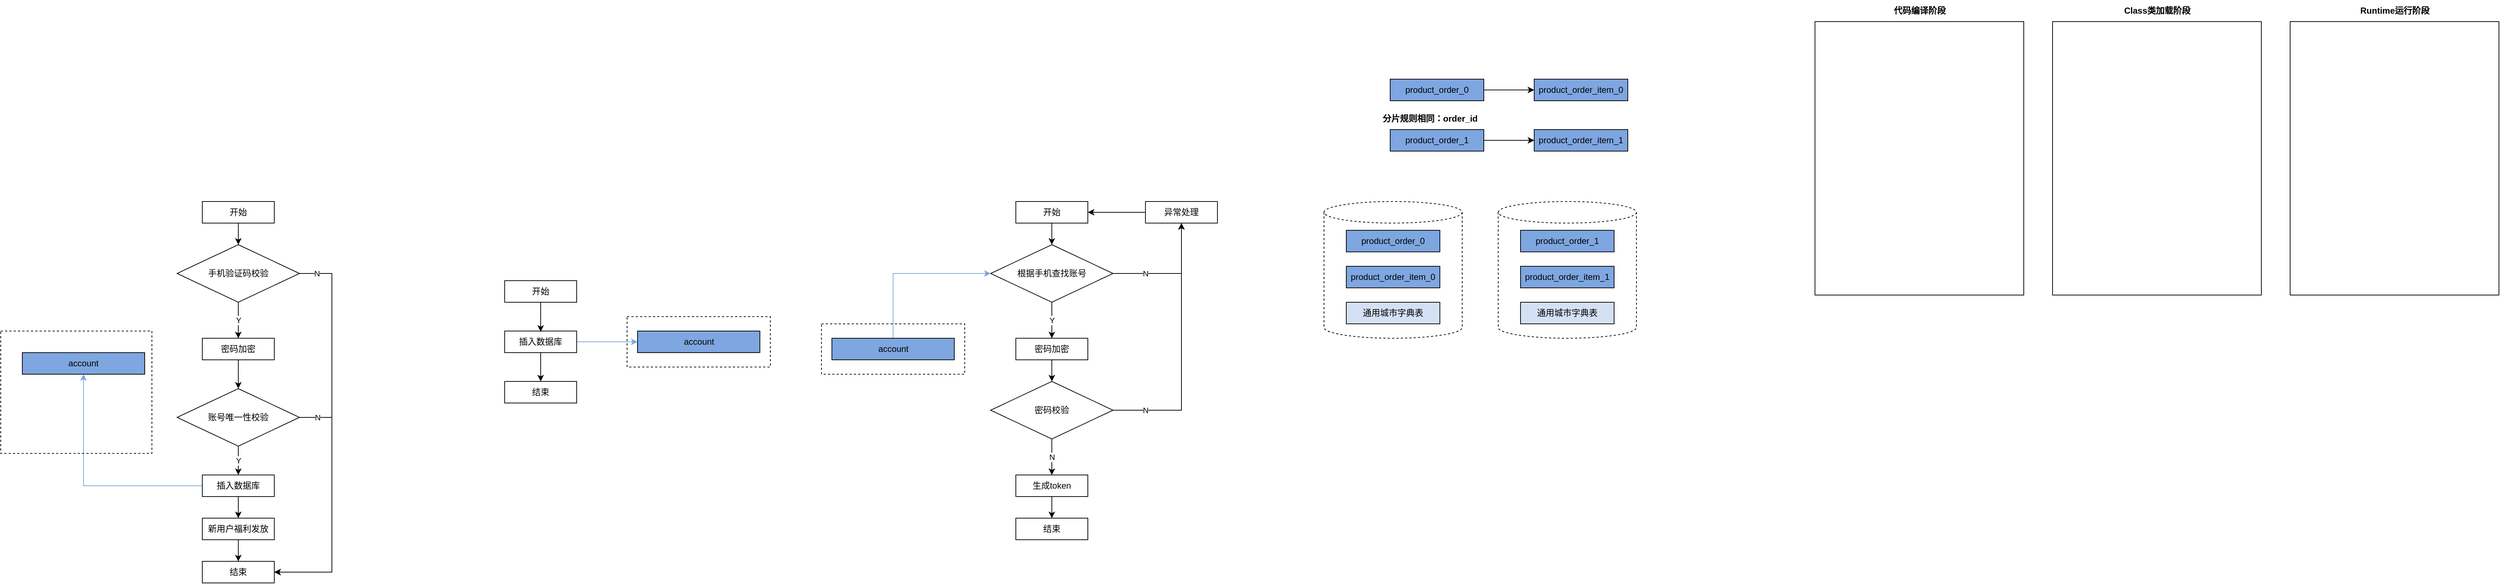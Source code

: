 <mxfile version="24.7.17">
  <diagram name="第 1 页" id="vO-5KL60WhVZvW-t5biG">
    <mxGraphModel dx="913" dy="1623" grid="1" gridSize="10" guides="1" tooltips="1" connect="1" arrows="1" fold="1" page="1" pageScale="1" pageWidth="827" pageHeight="1169" math="0" shadow="0">
      <root>
        <mxCell id="0" />
        <mxCell id="1" parent="0" />
        <mxCell id="7dtAC1SlJE9wVKhIc8UQ-5" value="" style="edgeStyle=orthogonalEdgeStyle;rounded=0;orthogonalLoop=1;jettySize=auto;html=1;" parent="1" source="7dtAC1SlJE9wVKhIc8UQ-1" target="7dtAC1SlJE9wVKhIc8UQ-4" edge="1">
          <mxGeometry relative="1" as="geometry" />
        </mxCell>
        <mxCell id="7dtAC1SlJE9wVKhIc8UQ-1" value="开始" style="rounded=0;whiteSpace=wrap;html=1;fillColor=none;" parent="1" vertex="1">
          <mxGeometry x="310" y="160" width="100" height="30" as="geometry" />
        </mxCell>
        <mxCell id="7dtAC1SlJE9wVKhIc8UQ-7" value="Y" style="edgeStyle=orthogonalEdgeStyle;rounded=0;orthogonalLoop=1;jettySize=auto;html=1;" parent="1" source="7dtAC1SlJE9wVKhIc8UQ-4" target="7dtAC1SlJE9wVKhIc8UQ-6" edge="1">
          <mxGeometry relative="1" as="geometry" />
        </mxCell>
        <mxCell id="7dtAC1SlJE9wVKhIc8UQ-18" value="N" style="edgeStyle=orthogonalEdgeStyle;rounded=0;orthogonalLoop=1;jettySize=auto;html=1;entryX=1;entryY=0.5;entryDx=0;entryDy=0;" parent="1" source="7dtAC1SlJE9wVKhIc8UQ-4" target="7dtAC1SlJE9wVKhIc8UQ-16" edge="1">
          <mxGeometry x="-0.911" relative="1" as="geometry">
            <Array as="points">
              <mxPoint x="490" y="260" />
              <mxPoint x="490" y="675" />
            </Array>
            <mxPoint as="offset" />
          </mxGeometry>
        </mxCell>
        <mxCell id="7dtAC1SlJE9wVKhIc8UQ-4" value="手机验证码校验" style="rhombus;whiteSpace=wrap;html=1;fillColor=none;" parent="1" vertex="1">
          <mxGeometry x="275" y="220" width="170" height="80" as="geometry" />
        </mxCell>
        <mxCell id="7dtAC1SlJE9wVKhIc8UQ-9" value="" style="edgeStyle=orthogonalEdgeStyle;rounded=0;orthogonalLoop=1;jettySize=auto;html=1;" parent="1" source="7dtAC1SlJE9wVKhIc8UQ-6" target="7dtAC1SlJE9wVKhIc8UQ-8" edge="1">
          <mxGeometry relative="1" as="geometry" />
        </mxCell>
        <mxCell id="7dtAC1SlJE9wVKhIc8UQ-6" value="密码加密" style="rounded=0;whiteSpace=wrap;html=1;fillColor=none;" parent="1" vertex="1">
          <mxGeometry x="310" y="350" width="100" height="30" as="geometry" />
        </mxCell>
        <mxCell id="7dtAC1SlJE9wVKhIc8UQ-11" value="Y" style="edgeStyle=orthogonalEdgeStyle;rounded=0;orthogonalLoop=1;jettySize=auto;html=1;" parent="1" source="7dtAC1SlJE9wVKhIc8UQ-8" target="7dtAC1SlJE9wVKhIc8UQ-10" edge="1">
          <mxGeometry relative="1" as="geometry" />
        </mxCell>
        <mxCell id="7dtAC1SlJE9wVKhIc8UQ-19" value="N" style="edgeStyle=orthogonalEdgeStyle;rounded=0;orthogonalLoop=1;jettySize=auto;html=1;entryX=1;entryY=0.5;entryDx=0;entryDy=0;" parent="1" source="7dtAC1SlJE9wVKhIc8UQ-8" target="7dtAC1SlJE9wVKhIc8UQ-16" edge="1">
          <mxGeometry x="-0.853" relative="1" as="geometry">
            <Array as="points">
              <mxPoint x="490" y="460" />
              <mxPoint x="490" y="675" />
            </Array>
            <mxPoint as="offset" />
          </mxGeometry>
        </mxCell>
        <mxCell id="7dtAC1SlJE9wVKhIc8UQ-8" value="账号唯一性校验" style="rhombus;whiteSpace=wrap;html=1;fillColor=none;" parent="1" vertex="1">
          <mxGeometry x="275" y="420" width="170" height="80" as="geometry" />
        </mxCell>
        <mxCell id="7dtAC1SlJE9wVKhIc8UQ-15" value="" style="edgeStyle=orthogonalEdgeStyle;rounded=0;orthogonalLoop=1;jettySize=auto;html=1;" parent="1" source="7dtAC1SlJE9wVKhIc8UQ-10" target="7dtAC1SlJE9wVKhIc8UQ-14" edge="1">
          <mxGeometry relative="1" as="geometry" />
        </mxCell>
        <mxCell id="7dtAC1SlJE9wVKhIc8UQ-20" style="edgeStyle=orthogonalEdgeStyle;rounded=0;orthogonalLoop=1;jettySize=auto;html=1;strokeColor=#7EA6E0;" parent="1" source="7dtAC1SlJE9wVKhIc8UQ-10" target="7dtAC1SlJE9wVKhIc8UQ-13" edge="1">
          <mxGeometry relative="1" as="geometry" />
        </mxCell>
        <mxCell id="7dtAC1SlJE9wVKhIc8UQ-10" value="插入数据库" style="rounded=0;whiteSpace=wrap;html=1;fillColor=none;" parent="1" vertex="1">
          <mxGeometry x="310" y="540" width="100" height="30" as="geometry" />
        </mxCell>
        <mxCell id="7dtAC1SlJE9wVKhIc8UQ-12" value="" style="rounded=0;whiteSpace=wrap;html=1;fillColor=none;dashed=1;" parent="1" vertex="1">
          <mxGeometry x="30" y="340" width="210" height="170" as="geometry" />
        </mxCell>
        <mxCell id="7dtAC1SlJE9wVKhIc8UQ-13" value="account" style="rounded=0;whiteSpace=wrap;html=1;fillColor=#7EA6E0;" parent="1" vertex="1">
          <mxGeometry x="60" y="370" width="170" height="30" as="geometry" />
        </mxCell>
        <mxCell id="7dtAC1SlJE9wVKhIc8UQ-17" value="" style="edgeStyle=orthogonalEdgeStyle;rounded=0;orthogonalLoop=1;jettySize=auto;html=1;" parent="1" source="7dtAC1SlJE9wVKhIc8UQ-14" target="7dtAC1SlJE9wVKhIc8UQ-16" edge="1">
          <mxGeometry relative="1" as="geometry" />
        </mxCell>
        <mxCell id="7dtAC1SlJE9wVKhIc8UQ-14" value="新用户福利发放" style="rounded=0;whiteSpace=wrap;html=1;fillColor=none;" parent="1" vertex="1">
          <mxGeometry x="310" y="600" width="100" height="30" as="geometry" />
        </mxCell>
        <mxCell id="7dtAC1SlJE9wVKhIc8UQ-16" value="结束" style="rounded=0;whiteSpace=wrap;html=1;fillColor=none;" parent="1" vertex="1">
          <mxGeometry x="310" y="660" width="100" height="30" as="geometry" />
        </mxCell>
        <mxCell id="7dtAC1SlJE9wVKhIc8UQ-31" value="" style="edgeStyle=orthogonalEdgeStyle;rounded=0;orthogonalLoop=1;jettySize=auto;html=1;" parent="1" source="7dtAC1SlJE9wVKhIc8UQ-28" edge="1">
          <mxGeometry relative="1" as="geometry">
            <mxPoint x="780.0" y="341" as="targetPoint" />
          </mxGeometry>
        </mxCell>
        <mxCell id="7dtAC1SlJE9wVKhIc8UQ-28" value="开始" style="rounded=0;whiteSpace=wrap;html=1;fillColor=none;" parent="1" vertex="1">
          <mxGeometry x="730" y="270" width="100" height="30" as="geometry" />
        </mxCell>
        <mxCell id="7dtAC1SlJE9wVKhIc8UQ-36" style="edgeStyle=orthogonalEdgeStyle;rounded=0;orthogonalLoop=1;jettySize=auto;html=1;entryX=0;entryY=0.5;entryDx=0;entryDy=0;strokeColor=#7EA6E0;" parent="1" source="7dtAC1SlJE9wVKhIc8UQ-33" target="7dtAC1SlJE9wVKhIc8UQ-25" edge="1">
          <mxGeometry relative="1" as="geometry" />
        </mxCell>
        <mxCell id="7dtAC1SlJE9wVKhIc8UQ-43" value="" style="edgeStyle=orthogonalEdgeStyle;rounded=0;orthogonalLoop=1;jettySize=auto;html=1;" parent="1" source="7dtAC1SlJE9wVKhIc8UQ-33" target="7dtAC1SlJE9wVKhIc8UQ-40" edge="1">
          <mxGeometry relative="1" as="geometry" />
        </mxCell>
        <mxCell id="7dtAC1SlJE9wVKhIc8UQ-33" value="插入数据库" style="rounded=0;whiteSpace=wrap;html=1;fillColor=none;" parent="1" vertex="1">
          <mxGeometry x="730" y="340" width="100" height="30" as="geometry" />
        </mxCell>
        <mxCell id="7dtAC1SlJE9wVKhIc8UQ-40" value="结束" style="rounded=0;whiteSpace=wrap;html=1;fillColor=none;" parent="1" vertex="1">
          <mxGeometry x="730" y="410" width="100" height="30" as="geometry" />
        </mxCell>
        <mxCell id="7dtAC1SlJE9wVKhIc8UQ-24" value="" style="rounded=0;whiteSpace=wrap;html=1;fillColor=none;dashed=1;" parent="1" vertex="1">
          <mxGeometry x="900" y="320" width="199" height="70" as="geometry" />
        </mxCell>
        <mxCell id="7dtAC1SlJE9wVKhIc8UQ-25" value="account" style="rounded=0;whiteSpace=wrap;html=1;fillColor=#7EA6E0;" parent="1" vertex="1">
          <mxGeometry x="914.5" y="340" width="170" height="30" as="geometry" />
        </mxCell>
        <mxCell id="vSEwYygJi2QSESKw-jdO-1" value="" style="edgeStyle=orthogonalEdgeStyle;rounded=0;orthogonalLoop=1;jettySize=auto;html=1;" parent="1" source="vSEwYygJi2QSESKw-jdO-2" target="vSEwYygJi2QSESKw-jdO-5" edge="1">
          <mxGeometry relative="1" as="geometry" />
        </mxCell>
        <mxCell id="vSEwYygJi2QSESKw-jdO-2" value="开始" style="rounded=0;whiteSpace=wrap;html=1;fillColor=none;" parent="1" vertex="1">
          <mxGeometry x="1440" y="160" width="100" height="30" as="geometry" />
        </mxCell>
        <mxCell id="vSEwYygJi2QSESKw-jdO-3" value="Y" style="edgeStyle=orthogonalEdgeStyle;rounded=0;orthogonalLoop=1;jettySize=auto;html=1;" parent="1" source="vSEwYygJi2QSESKw-jdO-5" target="vSEwYygJi2QSESKw-jdO-7" edge="1">
          <mxGeometry relative="1" as="geometry" />
        </mxCell>
        <mxCell id="vSEwYygJi2QSESKw-jdO-30" value="N" style="edgeStyle=orthogonalEdgeStyle;rounded=0;orthogonalLoop=1;jettySize=auto;html=1;entryX=0.5;entryY=1;entryDx=0;entryDy=0;" parent="1" source="vSEwYygJi2QSESKw-jdO-5" target="vSEwYygJi2QSESKw-jdO-29" edge="1">
          <mxGeometry x="-0.455" relative="1" as="geometry">
            <mxPoint as="offset" />
          </mxGeometry>
        </mxCell>
        <mxCell id="vSEwYygJi2QSESKw-jdO-5" value="根据手机查找账号" style="rhombus;whiteSpace=wrap;html=1;fillColor=none;" parent="1" vertex="1">
          <mxGeometry x="1405" y="220" width="170" height="80" as="geometry" />
        </mxCell>
        <mxCell id="vSEwYygJi2QSESKw-jdO-25" value="" style="edgeStyle=orthogonalEdgeStyle;rounded=0;orthogonalLoop=1;jettySize=auto;html=1;" parent="1" source="vSEwYygJi2QSESKw-jdO-7" target="vSEwYygJi2QSESKw-jdO-24" edge="1">
          <mxGeometry relative="1" as="geometry" />
        </mxCell>
        <mxCell id="vSEwYygJi2QSESKw-jdO-7" value="密码加密" style="rounded=0;whiteSpace=wrap;html=1;fillColor=none;" parent="1" vertex="1">
          <mxGeometry x="1440" y="350" width="100" height="30" as="geometry" />
        </mxCell>
        <mxCell id="vSEwYygJi2QSESKw-jdO-18" value="结束" style="rounded=0;whiteSpace=wrap;html=1;fillColor=none;" parent="1" vertex="1">
          <mxGeometry x="1440" y="600" width="100" height="30" as="geometry" />
        </mxCell>
        <mxCell id="vSEwYygJi2QSESKw-jdO-19" value="" style="rounded=0;whiteSpace=wrap;html=1;fillColor=none;dashed=1;" parent="1" vertex="1">
          <mxGeometry x="1170" y="330" width="199" height="70" as="geometry" />
        </mxCell>
        <mxCell id="vSEwYygJi2QSESKw-jdO-21" style="edgeStyle=orthogonalEdgeStyle;rounded=0;orthogonalLoop=1;jettySize=auto;html=1;entryX=0;entryY=0.5;entryDx=0;entryDy=0;strokeColor=#7EA6E0;" parent="1" source="vSEwYygJi2QSESKw-jdO-20" target="vSEwYygJi2QSESKw-jdO-5" edge="1">
          <mxGeometry relative="1" as="geometry">
            <Array as="points">
              <mxPoint x="1270" y="260" />
            </Array>
          </mxGeometry>
        </mxCell>
        <mxCell id="vSEwYygJi2QSESKw-jdO-20" value="account" style="rounded=0;whiteSpace=wrap;html=1;fillColor=#7EA6E0;" parent="1" vertex="1">
          <mxGeometry x="1184.5" y="350" width="170" height="30" as="geometry" />
        </mxCell>
        <mxCell id="vSEwYygJi2QSESKw-jdO-27" value="" style="edgeStyle=orthogonalEdgeStyle;rounded=0;orthogonalLoop=1;jettySize=auto;html=1;" parent="1" source="vSEwYygJi2QSESKw-jdO-23" target="vSEwYygJi2QSESKw-jdO-18" edge="1">
          <mxGeometry relative="1" as="geometry" />
        </mxCell>
        <mxCell id="vSEwYygJi2QSESKw-jdO-23" value="生成token" style="rounded=0;whiteSpace=wrap;html=1;fillColor=none;" parent="1" vertex="1">
          <mxGeometry x="1440" y="540" width="100" height="30" as="geometry" />
        </mxCell>
        <mxCell id="vSEwYygJi2QSESKw-jdO-26" value="N" style="edgeStyle=orthogonalEdgeStyle;rounded=0;orthogonalLoop=1;jettySize=auto;html=1;" parent="1" source="vSEwYygJi2QSESKw-jdO-24" target="vSEwYygJi2QSESKw-jdO-23" edge="1">
          <mxGeometry relative="1" as="geometry" />
        </mxCell>
        <mxCell id="vSEwYygJi2QSESKw-jdO-33" value="N" style="edgeStyle=orthogonalEdgeStyle;rounded=0;orthogonalLoop=1;jettySize=auto;html=1;entryX=0.5;entryY=1;entryDx=0;entryDy=0;" parent="1" source="vSEwYygJi2QSESKw-jdO-24" target="vSEwYygJi2QSESKw-jdO-29" edge="1">
          <mxGeometry x="-0.747" relative="1" as="geometry">
            <mxPoint as="offset" />
          </mxGeometry>
        </mxCell>
        <mxCell id="vSEwYygJi2QSESKw-jdO-24" value="密码校验" style="rhombus;whiteSpace=wrap;html=1;fillColor=none;" parent="1" vertex="1">
          <mxGeometry x="1405" y="410" width="170" height="80" as="geometry" />
        </mxCell>
        <mxCell id="vSEwYygJi2QSESKw-jdO-31" style="edgeStyle=orthogonalEdgeStyle;rounded=0;orthogonalLoop=1;jettySize=auto;html=1;" parent="1" source="vSEwYygJi2QSESKw-jdO-29" target="vSEwYygJi2QSESKw-jdO-2" edge="1">
          <mxGeometry relative="1" as="geometry" />
        </mxCell>
        <mxCell id="vSEwYygJi2QSESKw-jdO-29" value="异常处理" style="rounded=0;whiteSpace=wrap;html=1;fillColor=none;" parent="1" vertex="1">
          <mxGeometry x="1620" y="160" width="100" height="30" as="geometry" />
        </mxCell>
        <mxCell id="hxnyZ7wzCu-Sgj7sRI47-22" style="edgeStyle=none;rounded=0;orthogonalLoop=1;jettySize=auto;html=1;" edge="1" parent="1" source="hxnyZ7wzCu-Sgj7sRI47-5" target="hxnyZ7wzCu-Sgj7sRI47-10">
          <mxGeometry relative="1" as="geometry" />
        </mxCell>
        <mxCell id="hxnyZ7wzCu-Sgj7sRI47-5" value="product_order_0" style="rounded=0;whiteSpace=wrap;html=1;fillColor=#7EA6E0;" vertex="1" parent="1">
          <mxGeometry x="1960" y="-10" width="130" height="30" as="geometry" />
        </mxCell>
        <mxCell id="hxnyZ7wzCu-Sgj7sRI47-10" value="product_order_item_0" style="rounded=0;whiteSpace=wrap;html=1;fillColor=#7EA6E0;" vertex="1" parent="1">
          <mxGeometry x="2160" y="-10" width="130" height="30" as="geometry" />
        </mxCell>
        <mxCell id="hxnyZ7wzCu-Sgj7sRI47-23" style="edgeStyle=none;rounded=0;orthogonalLoop=1;jettySize=auto;html=1;entryX=0;entryY=0.5;entryDx=0;entryDy=0;" edge="1" parent="1" source="hxnyZ7wzCu-Sgj7sRI47-11" target="hxnyZ7wzCu-Sgj7sRI47-13">
          <mxGeometry relative="1" as="geometry" />
        </mxCell>
        <mxCell id="hxnyZ7wzCu-Sgj7sRI47-11" value="product_order_1" style="rounded=0;whiteSpace=wrap;html=1;fillColor=#7EA6E0;" vertex="1" parent="1">
          <mxGeometry x="1960" y="60" width="130" height="30" as="geometry" />
        </mxCell>
        <mxCell id="hxnyZ7wzCu-Sgj7sRI47-13" value="product_order_item_1" style="rounded=0;whiteSpace=wrap;html=1;fillColor=#7EA6E0;" vertex="1" parent="1">
          <mxGeometry x="2160" y="60" width="130" height="30" as="geometry" />
        </mxCell>
        <mxCell id="hxnyZ7wzCu-Sgj7sRI47-19" value="分片规则相同：order_id" style="text;html=1;align=center;verticalAlign=middle;resizable=0;points=[];autosize=1;strokeColor=none;fillColor=none;fontStyle=1" vertex="1" parent="1">
          <mxGeometry x="1940" y="30" width="150" height="30" as="geometry" />
        </mxCell>
        <mxCell id="hxnyZ7wzCu-Sgj7sRI47-1" value="" style="shape=cylinder3;whiteSpace=wrap;html=1;boundedLbl=1;backgroundOutline=1;size=15;fillColor=none;dashed=1;" vertex="1" parent="1">
          <mxGeometry x="1868" y="160" width="192" height="190" as="geometry" />
        </mxCell>
        <mxCell id="hxnyZ7wzCu-Sgj7sRI47-2" value="product_order_0" style="rounded=0;whiteSpace=wrap;html=1;fillColor=#7EA6E0;" vertex="1" parent="1">
          <mxGeometry x="1899" y="200" width="130" height="30" as="geometry" />
        </mxCell>
        <mxCell id="hxnyZ7wzCu-Sgj7sRI47-3" value="product_order_item_0" style="rounded=0;whiteSpace=wrap;html=1;fillColor=#7EA6E0;" vertex="1" parent="1">
          <mxGeometry x="1899" y="250" width="130" height="30" as="geometry" />
        </mxCell>
        <mxCell id="hxnyZ7wzCu-Sgj7sRI47-24" value="通用城市字典表" style="rounded=0;whiteSpace=wrap;html=1;fillColor=#D4E1F5;" vertex="1" parent="1">
          <mxGeometry x="1899" y="300" width="130" height="30" as="geometry" />
        </mxCell>
        <mxCell id="hxnyZ7wzCu-Sgj7sRI47-25" value="" style="shape=cylinder3;whiteSpace=wrap;html=1;boundedLbl=1;backgroundOutline=1;size=15;fillColor=none;dashed=1;" vertex="1" parent="1">
          <mxGeometry x="2110" y="160" width="192" height="190" as="geometry" />
        </mxCell>
        <mxCell id="hxnyZ7wzCu-Sgj7sRI47-26" value="product_order_1" style="rounded=0;whiteSpace=wrap;html=1;fillColor=#7EA6E0;" vertex="1" parent="1">
          <mxGeometry x="2141" y="200" width="130" height="30" as="geometry" />
        </mxCell>
        <mxCell id="hxnyZ7wzCu-Sgj7sRI47-27" value="product_order_item_1" style="rounded=0;whiteSpace=wrap;html=1;fillColor=#7EA6E0;" vertex="1" parent="1">
          <mxGeometry x="2141" y="250" width="130" height="30" as="geometry" />
        </mxCell>
        <mxCell id="hxnyZ7wzCu-Sgj7sRI47-28" value="通用城市字典表" style="rounded=0;whiteSpace=wrap;html=1;fillColor=#D4E1F5;" vertex="1" parent="1">
          <mxGeometry x="2141" y="300" width="130" height="30" as="geometry" />
        </mxCell>
        <mxCell id="hxnyZ7wzCu-Sgj7sRI47-37" value="" style="group" vertex="1" connectable="0" parent="1">
          <mxGeometry x="2550" y="-120" width="290" height="410" as="geometry" />
        </mxCell>
        <mxCell id="hxnyZ7wzCu-Sgj7sRI47-29" value="" style="rounded=0;whiteSpace=wrap;html=1;fillColor=none;" vertex="1" parent="hxnyZ7wzCu-Sgj7sRI47-37">
          <mxGeometry y="30" width="290" height="380" as="geometry" />
        </mxCell>
        <mxCell id="hxnyZ7wzCu-Sgj7sRI47-30" value="代码编译阶段" style="text;html=1;align=center;verticalAlign=middle;resizable=0;points=[];autosize=1;strokeColor=none;fillColor=none;fontStyle=1" vertex="1" parent="hxnyZ7wzCu-Sgj7sRI47-37">
          <mxGeometry x="95" width="100" height="30" as="geometry" />
        </mxCell>
        <mxCell id="hxnyZ7wzCu-Sgj7sRI47-38" value="" style="group" vertex="1" connectable="0" parent="1">
          <mxGeometry x="2880" y="-120" width="290" height="410" as="geometry" />
        </mxCell>
        <mxCell id="hxnyZ7wzCu-Sgj7sRI47-31" value="" style="rounded=0;whiteSpace=wrap;html=1;fillColor=none;" vertex="1" parent="hxnyZ7wzCu-Sgj7sRI47-38">
          <mxGeometry y="30" width="290" height="380" as="geometry" />
        </mxCell>
        <mxCell id="hxnyZ7wzCu-Sgj7sRI47-32" value="Class类加载阶段" style="text;html=1;align=center;verticalAlign=middle;resizable=0;points=[];autosize=1;strokeColor=none;fillColor=none;fontStyle=1" vertex="1" parent="hxnyZ7wzCu-Sgj7sRI47-38">
          <mxGeometry x="90" width="110" height="30" as="geometry" />
        </mxCell>
        <mxCell id="hxnyZ7wzCu-Sgj7sRI47-39" value="" style="group" vertex="1" connectable="0" parent="1">
          <mxGeometry x="3210" y="-120" width="290" height="410" as="geometry" />
        </mxCell>
        <mxCell id="hxnyZ7wzCu-Sgj7sRI47-33" value="" style="rounded=0;whiteSpace=wrap;html=1;fillColor=none;" vertex="1" parent="hxnyZ7wzCu-Sgj7sRI47-39">
          <mxGeometry y="30" width="290" height="380" as="geometry" />
        </mxCell>
        <mxCell id="hxnyZ7wzCu-Sgj7sRI47-34" value="Runtime运行阶段" style="text;html=1;align=center;verticalAlign=middle;resizable=0;points=[];autosize=1;strokeColor=none;fillColor=none;fontStyle=1" vertex="1" parent="hxnyZ7wzCu-Sgj7sRI47-39">
          <mxGeometry x="85" width="120" height="30" as="geometry" />
        </mxCell>
      </root>
    </mxGraphModel>
  </diagram>
</mxfile>
